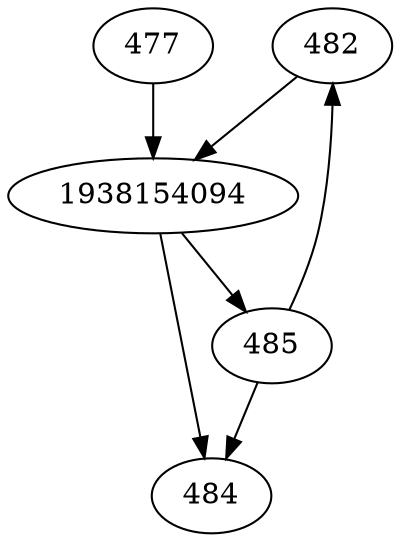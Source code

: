 strict digraph  {
482;
484;
485;
1938154094;
477;
482 -> 1938154094;
485 -> 484;
485 -> 482;
1938154094 -> 484;
1938154094 -> 485;
477 -> 1938154094;
}
